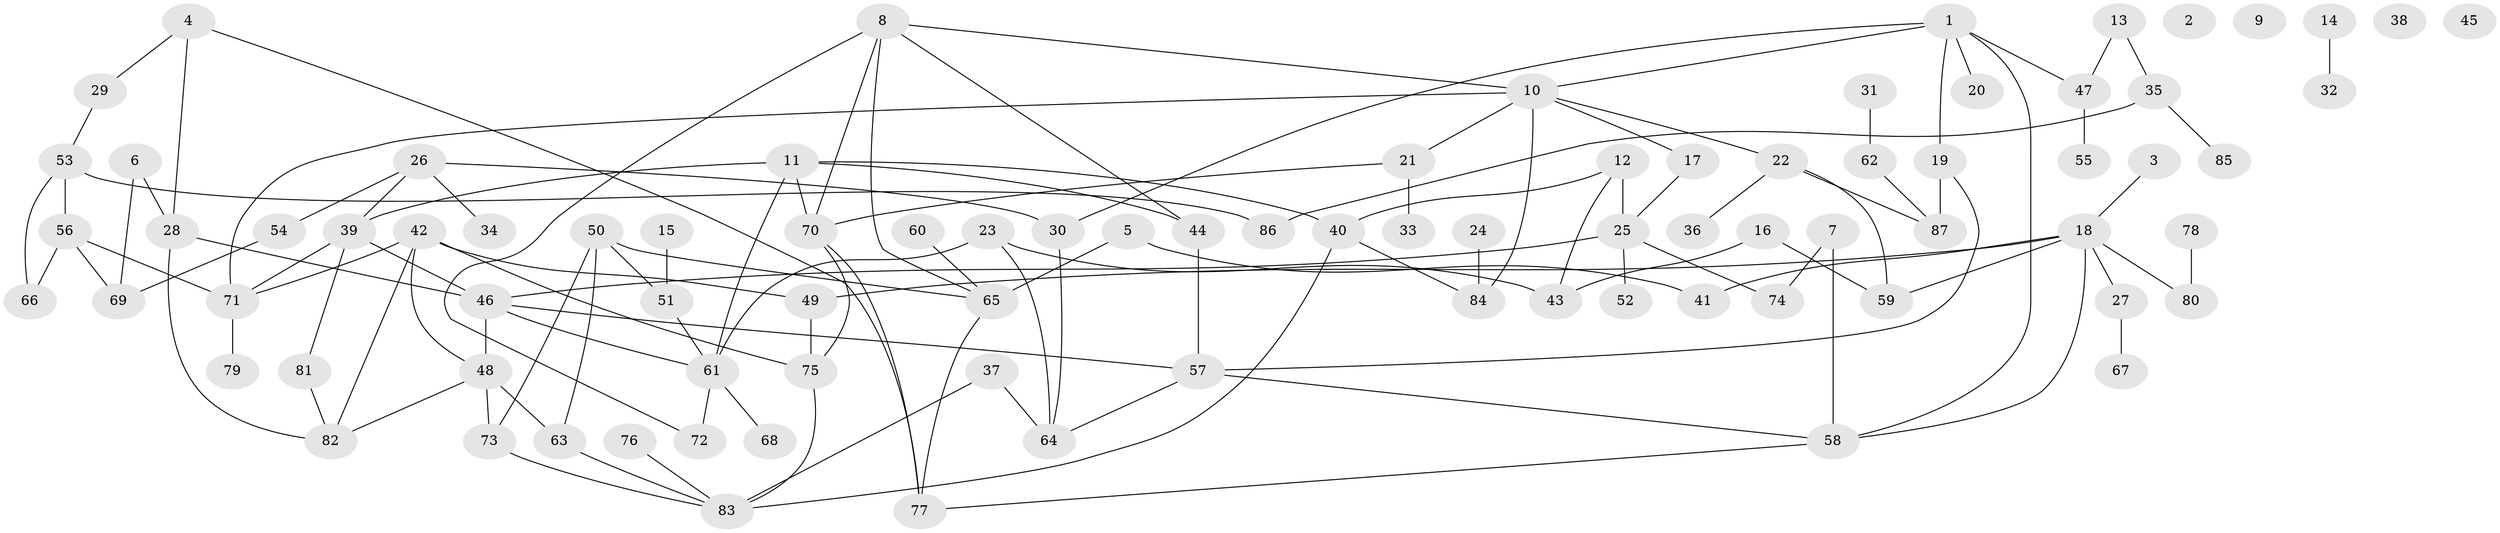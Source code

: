 // Generated by graph-tools (version 1.1) at 2025/25/03/09/25 03:25:16]
// undirected, 87 vertices, 123 edges
graph export_dot {
graph [start="1"]
  node [color=gray90,style=filled];
  1;
  2;
  3;
  4;
  5;
  6;
  7;
  8;
  9;
  10;
  11;
  12;
  13;
  14;
  15;
  16;
  17;
  18;
  19;
  20;
  21;
  22;
  23;
  24;
  25;
  26;
  27;
  28;
  29;
  30;
  31;
  32;
  33;
  34;
  35;
  36;
  37;
  38;
  39;
  40;
  41;
  42;
  43;
  44;
  45;
  46;
  47;
  48;
  49;
  50;
  51;
  52;
  53;
  54;
  55;
  56;
  57;
  58;
  59;
  60;
  61;
  62;
  63;
  64;
  65;
  66;
  67;
  68;
  69;
  70;
  71;
  72;
  73;
  74;
  75;
  76;
  77;
  78;
  79;
  80;
  81;
  82;
  83;
  84;
  85;
  86;
  87;
  1 -- 10;
  1 -- 19;
  1 -- 20;
  1 -- 30;
  1 -- 47;
  1 -- 58;
  3 -- 18;
  4 -- 28;
  4 -- 29;
  4 -- 77;
  5 -- 41;
  5 -- 65;
  6 -- 28;
  6 -- 69;
  7 -- 58;
  7 -- 74;
  8 -- 10;
  8 -- 44;
  8 -- 65;
  8 -- 70;
  8 -- 72;
  10 -- 17;
  10 -- 21;
  10 -- 22;
  10 -- 71;
  10 -- 84;
  11 -- 39;
  11 -- 40;
  11 -- 44;
  11 -- 61;
  11 -- 70;
  12 -- 25;
  12 -- 40;
  12 -- 43;
  13 -- 35;
  13 -- 47;
  14 -- 32;
  15 -- 51;
  16 -- 43;
  16 -- 59;
  17 -- 25;
  18 -- 27;
  18 -- 41;
  18 -- 49;
  18 -- 58;
  18 -- 59;
  18 -- 80;
  19 -- 57;
  19 -- 87;
  21 -- 33;
  21 -- 70;
  22 -- 36;
  22 -- 59;
  22 -- 87;
  23 -- 43;
  23 -- 61;
  23 -- 64;
  24 -- 84;
  25 -- 46;
  25 -- 52;
  25 -- 74;
  26 -- 30;
  26 -- 34;
  26 -- 39;
  26 -- 54;
  27 -- 67;
  28 -- 46;
  28 -- 82;
  29 -- 53;
  30 -- 64;
  31 -- 62;
  35 -- 85;
  35 -- 86;
  37 -- 64;
  37 -- 83;
  39 -- 46;
  39 -- 71;
  39 -- 81;
  40 -- 83;
  40 -- 84;
  42 -- 48;
  42 -- 49;
  42 -- 71;
  42 -- 75;
  42 -- 82;
  44 -- 57;
  46 -- 48;
  46 -- 57;
  46 -- 61;
  47 -- 55;
  48 -- 63;
  48 -- 73;
  48 -- 82;
  49 -- 75;
  50 -- 51;
  50 -- 63;
  50 -- 65;
  50 -- 73;
  51 -- 61;
  53 -- 56;
  53 -- 66;
  53 -- 86;
  54 -- 69;
  56 -- 66;
  56 -- 69;
  56 -- 71;
  57 -- 58;
  57 -- 64;
  58 -- 77;
  60 -- 65;
  61 -- 68;
  61 -- 72;
  62 -- 87;
  63 -- 83;
  65 -- 77;
  70 -- 75;
  70 -- 77;
  71 -- 79;
  73 -- 83;
  75 -- 83;
  76 -- 83;
  78 -- 80;
  81 -- 82;
}
